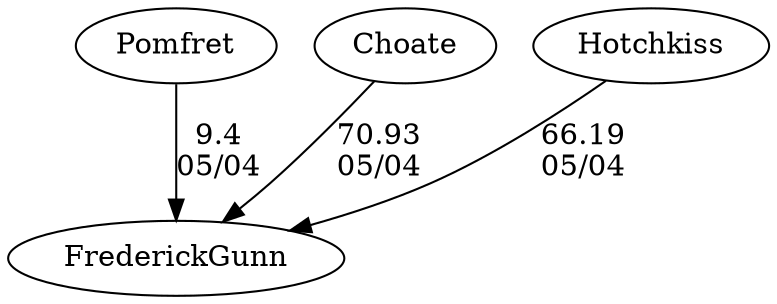 digraph girls4foursFrederickGunn {Pomfret [URL="girls4foursFrederickGunnPomfret.html"];Choate [URL="girls4foursFrederickGunnChoate.html"];FrederickGunn [URL="girls4foursFrederickGunnFrederickGunn.html"];Hotchkiss [URL="girls4foursFrederickGunnHotchkiss.html"];Choate -> FrederickGunn[label="70.93
05/04", weight="30", tooltip="Founder's Day Regatta			
", URL="", random="random"]; 
Hotchkiss -> FrederickGunn[label="66.19
05/04", weight="34", tooltip="Founder's Day Regatta			
", URL="", random="random"]; 
Pomfret -> FrederickGunn[label="9.4
05/04", weight="91", tooltip="Founder's Day Regatta			
", URL="", random="random"]}